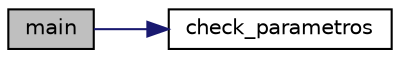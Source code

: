 digraph "main"
{
  edge [fontname="Helvetica",fontsize="10",labelfontname="Helvetica",labelfontsize="10"];
  node [fontname="Helvetica",fontsize="10",shape=record];
  rankdir="LR";
  Node0 [label="main",height=0.2,width=0.4,color="black", fillcolor="grey75", style="filled", fontcolor="black"];
  Node0 -> Node1 [color="midnightblue",fontsize="10",style="solid",fontname="Helvetica"];
  Node1 [label="check_parametros",height=0.2,width=0.4,color="black", fillcolor="white", style="filled",URL="$_parametros_8hpp.html#a261258f7bca27125dfd0da80bff72ef3",tooltip="Verifica os parâmetros passados via linha de comando. "];
}
